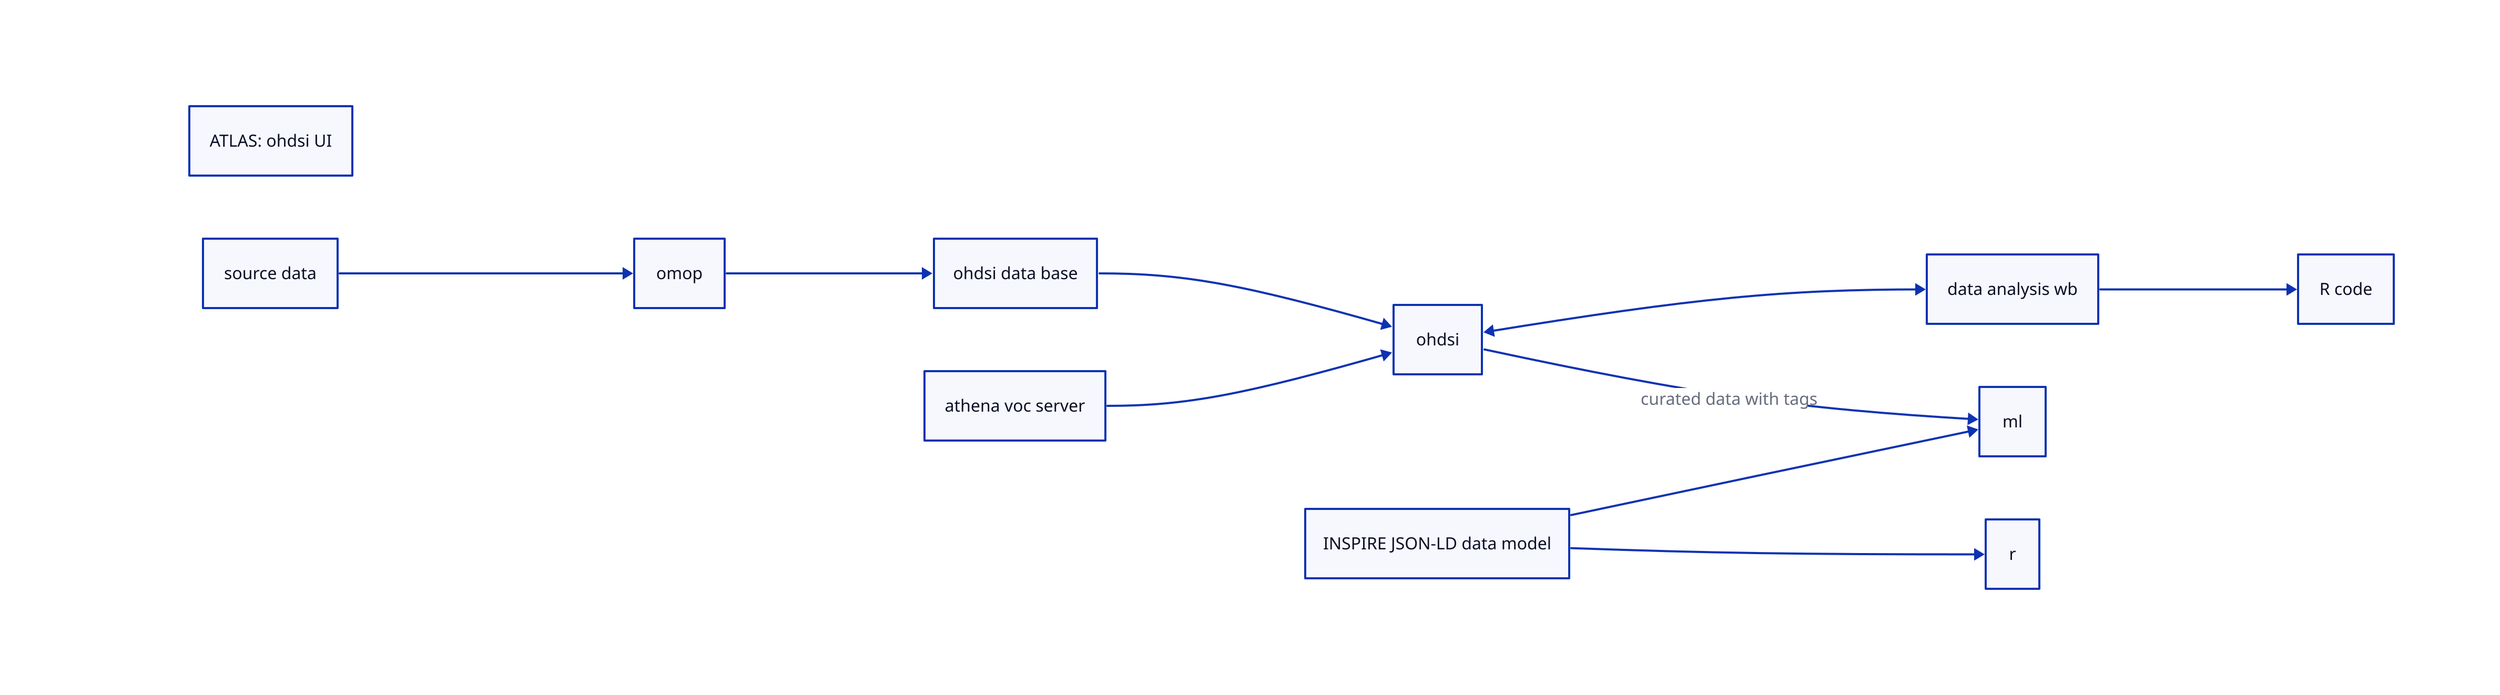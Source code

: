 direction: right 

jld: INSPIRE JSON-LD data model

o: ohdsi
odb: ohdsi data base
a: athena voc server
daw: data analysis wb
code: R code
atlas: ATLAS: ohdsi UI
csv: source data

note: |md
# INSPIRE Meeting notes

* athena is a vocab server
* atlas ui hosted on AWS or others
* JOSN-LD helps address FAIR

|

csv -> omop -> odb

jld

odb  -> o 
a -> o 
o <-> daw -> code
# jld -> o : describes data integration flow
o -> ml : curated data with tags

r <- jld
ml <- jld 
